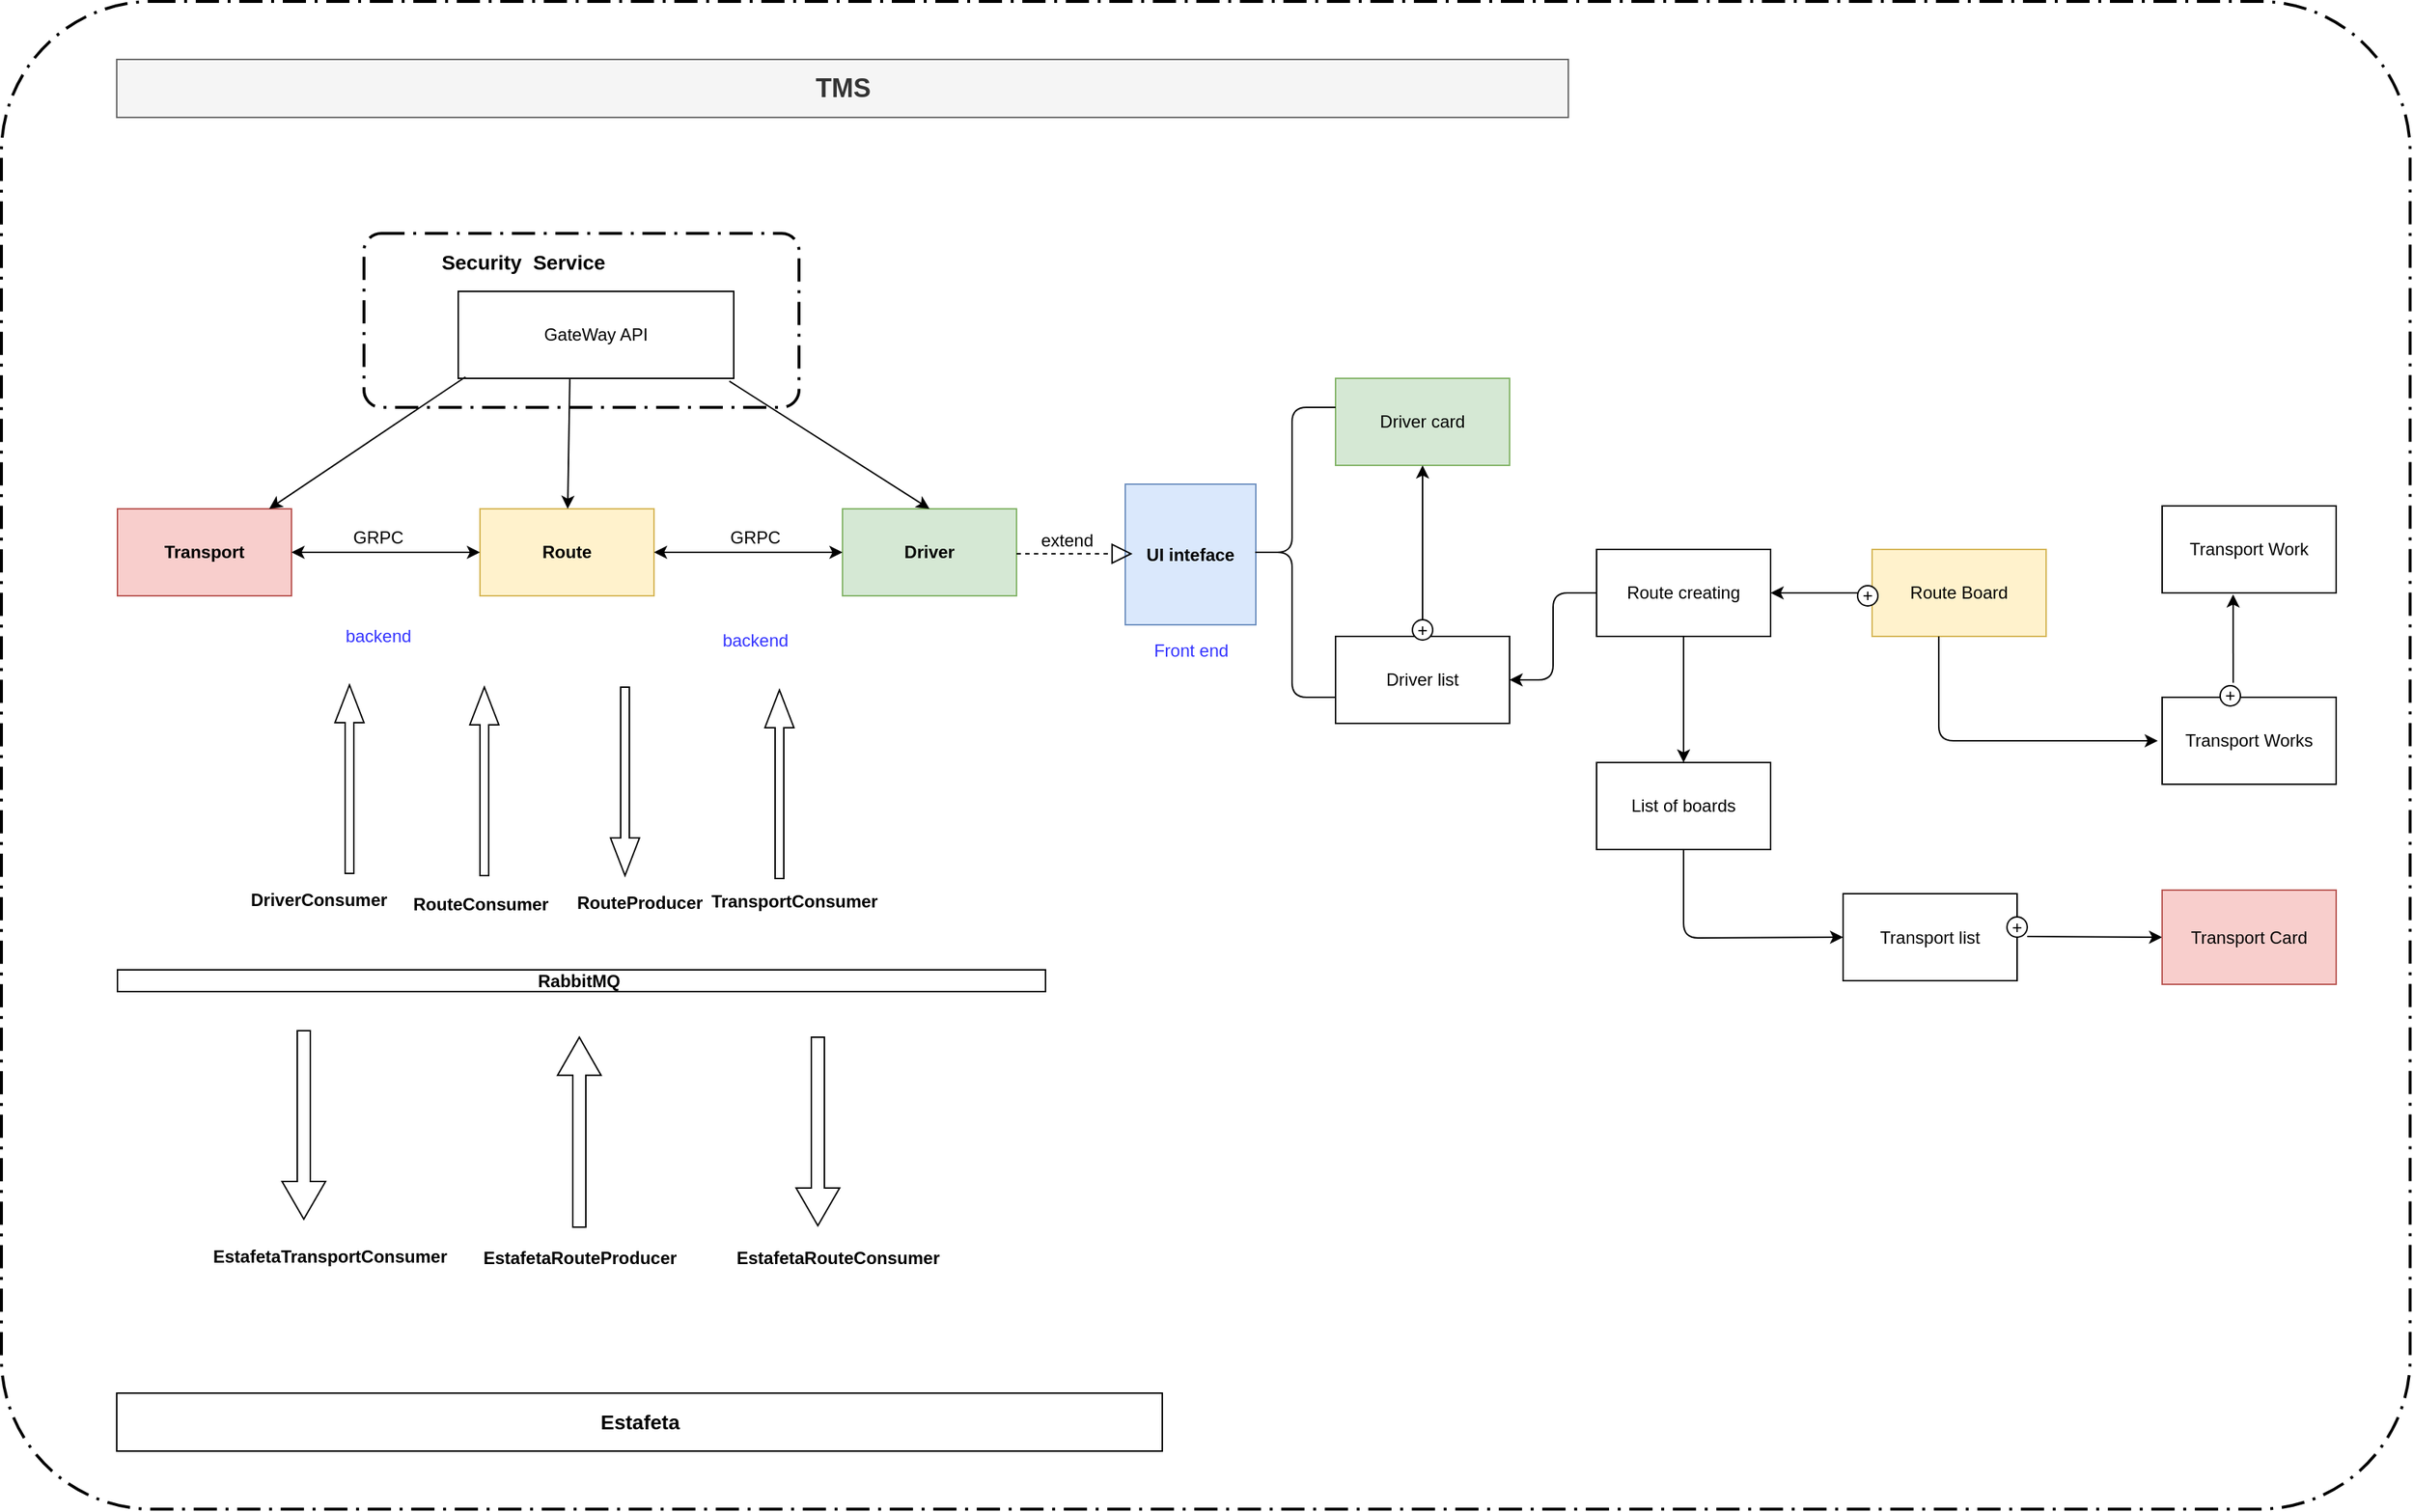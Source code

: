 <mxfile version="12.3.1" type="github" pages="1">
  <diagram name="Page-1" id="5f0bae14-7c28-e335-631c-24af17079c00">
    <mxGraphModel dx="1677" dy="1644" grid="1" gridSize="10" guides="1" tooltips="1" connect="1" arrows="1" fold="1" page="1" pageScale="1" pageWidth="1100" pageHeight="850" background="#ffffff" math="0" shadow="0">
      <root>
        <mxCell id="0"/>
        <mxCell id="1" parent="0"/>
        <mxCell id="9U_FHvRIvwocUFl6-Jfe-103" value="" style="rounded=1;arcSize=10;dashed=1;strokeColor=#000000;fillColor=none;gradientColor=none;dashPattern=8 3 1 3;strokeWidth=2;" parent="1" vertex="1">
          <mxGeometry x="120" y="-160" width="1661" height="1040" as="geometry"/>
        </mxCell>
        <mxCell id="9U_FHvRIvwocUFl6-Jfe-98" value="" style="rounded=1;arcSize=10;dashed=1;strokeColor=#000000;fillColor=none;gradientColor=none;dashPattern=8 3 1 3;strokeWidth=2;" parent="1" vertex="1">
          <mxGeometry x="370" width="300" height="120" as="geometry"/>
        </mxCell>
        <mxCell id="9U_FHvRIvwocUFl6-Jfe-1" value="GateWay API" style="rounded=0;whiteSpace=wrap;html=1;" parent="1" vertex="1">
          <mxGeometry x="435" y="40" width="190" height="60" as="geometry"/>
        </mxCell>
        <mxCell id="9U_FHvRIvwocUFl6-Jfe-2" value="&lt;b&gt;Transport&lt;/b&gt;" style="rounded=0;whiteSpace=wrap;html=1;fillColor=#f8cecc;strokeColor=#b85450;" parent="1" vertex="1">
          <mxGeometry x="200" y="190" width="120" height="60" as="geometry"/>
        </mxCell>
        <mxCell id="9U_FHvRIvwocUFl6-Jfe-3" value="&lt;b&gt;Route&lt;/b&gt;" style="rounded=0;whiteSpace=wrap;html=1;fillColor=#fff2cc;strokeColor=#d6b656;" parent="1" vertex="1">
          <mxGeometry x="450" y="190" width="120" height="60" as="geometry"/>
        </mxCell>
        <mxCell id="9U_FHvRIvwocUFl6-Jfe-4" value="&lt;b&gt;Driver&lt;/b&gt;" style="rounded=0;whiteSpace=wrap;html=1;fillColor=#d5e8d4;strokeColor=#82b366;" parent="1" vertex="1">
          <mxGeometry x="700" y="190" width="120" height="60" as="geometry"/>
        </mxCell>
        <mxCell id="9U_FHvRIvwocUFl6-Jfe-5" value="" style="endArrow=classic;html=1;" parent="1" target="9U_FHvRIvwocUFl6-Jfe-2" edge="1">
          <mxGeometry width="50" height="50" relative="1" as="geometry">
            <mxPoint x="440" y="99" as="sourcePoint"/>
            <mxPoint x="190" y="80" as="targetPoint"/>
          </mxGeometry>
        </mxCell>
        <mxCell id="9U_FHvRIvwocUFl6-Jfe-6" value="" style="endArrow=classic;html=1;exitX=0.405;exitY=1;exitDx=0;exitDy=0;exitPerimeter=0;" parent="1" source="9U_FHvRIvwocUFl6-Jfe-1" target="9U_FHvRIvwocUFl6-Jfe-3" edge="1">
          <mxGeometry width="50" height="50" relative="1" as="geometry">
            <mxPoint x="630" y="160" as="sourcePoint"/>
            <mxPoint x="680" y="110" as="targetPoint"/>
          </mxGeometry>
        </mxCell>
        <mxCell id="9U_FHvRIvwocUFl6-Jfe-7" value="" style="endArrow=classic;html=1;exitX=0.984;exitY=1.033;exitDx=0;exitDy=0;entryX=0.5;entryY=0;entryDx=0;entryDy=0;exitPerimeter=0;" parent="1" source="9U_FHvRIvwocUFl6-Jfe-1" target="9U_FHvRIvwocUFl6-Jfe-4" edge="1">
          <mxGeometry width="50" height="50" relative="1" as="geometry">
            <mxPoint x="660" y="240" as="sourcePoint"/>
            <mxPoint x="710" y="190" as="targetPoint"/>
          </mxGeometry>
        </mxCell>
        <mxCell id="9U_FHvRIvwocUFl6-Jfe-8" value="&lt;b&gt;RabbitMQ&amp;nbsp;&lt;/b&gt;" style="rounded=0;whiteSpace=wrap;html=1;" parent="1" vertex="1">
          <mxGeometry x="200" y="508" width="640" height="15" as="geometry"/>
        </mxCell>
        <mxCell id="9U_FHvRIvwocUFl6-Jfe-12" value="&lt;b&gt;&lt;font style=&quot;font-size: 14px&quot;&gt;Estafeta&lt;/font&gt;&lt;/b&gt;" style="rounded=0;whiteSpace=wrap;html=1;" parent="1" vertex="1">
          <mxGeometry x="199.5" y="800" width="721" height="40" as="geometry"/>
        </mxCell>
        <mxCell id="9U_FHvRIvwocUFl6-Jfe-13" value="" style="endArrow=classic;startArrow=classic;html=1;exitX=1;exitY=0.5;exitDx=0;exitDy=0;entryX=0;entryY=0.5;entryDx=0;entryDy=0;" parent="1" source="9U_FHvRIvwocUFl6-Jfe-2" target="9U_FHvRIvwocUFl6-Jfe-3" edge="1">
          <mxGeometry width="50" height="50" relative="1" as="geometry">
            <mxPoint x="350" y="250" as="sourcePoint"/>
            <mxPoint x="450" y="220" as="targetPoint"/>
          </mxGeometry>
        </mxCell>
        <mxCell id="9U_FHvRIvwocUFl6-Jfe-14" value="GRPC" style="text;html=1;strokeColor=none;fillColor=none;align=center;verticalAlign=middle;whiteSpace=wrap;rounded=0;" parent="1" vertex="1">
          <mxGeometry x="360" y="200" width="40" height="20" as="geometry"/>
        </mxCell>
        <mxCell id="9U_FHvRIvwocUFl6-Jfe-15" value="" style="endArrow=classic;startArrow=classic;html=1;exitX=1;exitY=0.5;exitDx=0;exitDy=0;entryX=0;entryY=0.5;entryDx=0;entryDy=0;" parent="1" source="9U_FHvRIvwocUFl6-Jfe-3" target="9U_FHvRIvwocUFl6-Jfe-4" edge="1">
          <mxGeometry width="50" height="50" relative="1" as="geometry">
            <mxPoint x="630" y="270" as="sourcePoint"/>
            <mxPoint x="680" y="220" as="targetPoint"/>
          </mxGeometry>
        </mxCell>
        <mxCell id="9U_FHvRIvwocUFl6-Jfe-16" value="GRPC" style="text;html=1;strokeColor=none;fillColor=none;align=center;verticalAlign=middle;whiteSpace=wrap;rounded=0;" parent="1" vertex="1">
          <mxGeometry x="620" y="200" width="40" height="20" as="geometry"/>
        </mxCell>
        <mxCell id="9U_FHvRIvwocUFl6-Jfe-26" value="&lt;b&gt;EstafetaRouteProducer&lt;/b&gt;" style="text;html=1;strokeColor=none;fillColor=none;align=center;verticalAlign=middle;whiteSpace=wrap;rounded=0;" parent="1" vertex="1">
          <mxGeometry x="498.5" y="696.5" width="40" height="20" as="geometry"/>
        </mxCell>
        <mxCell id="9U_FHvRIvwocUFl6-Jfe-27" value="&lt;b&gt;EstafetaRouteConsumer&lt;/b&gt;" style="text;html=1;strokeColor=none;fillColor=none;align=center;verticalAlign=middle;whiteSpace=wrap;rounded=0;" parent="1" vertex="1">
          <mxGeometry x="676.5" y="696.5" width="40" height="20" as="geometry"/>
        </mxCell>
        <mxCell id="9U_FHvRIvwocUFl6-Jfe-28" value="" style="shape=singleArrow;direction=north;whiteSpace=wrap;html=1;" parent="1" vertex="1">
          <mxGeometry x="503.5" y="554.5" width="30" height="131" as="geometry"/>
        </mxCell>
        <mxCell id="9U_FHvRIvwocUFl6-Jfe-29" value="" style="shape=singleArrow;direction=south;whiteSpace=wrap;html=1;" parent="1" vertex="1">
          <mxGeometry x="668" y="554.5" width="30" height="130" as="geometry"/>
        </mxCell>
        <mxCell id="9U_FHvRIvwocUFl6-Jfe-33" value="&lt;b&gt;UI inteface&lt;/b&gt;" style="rounded=0;whiteSpace=wrap;html=1;fillColor=#dae8fc;strokeColor=#6c8ebf;" parent="1" vertex="1">
          <mxGeometry x="895" y="173" width="90" height="97" as="geometry"/>
        </mxCell>
        <mxCell id="9U_FHvRIvwocUFl6-Jfe-34" value="&lt;font color=&quot;#3333ff&quot;&gt;backend&lt;/font&gt;" style="text;html=1;strokeColor=none;fillColor=none;align=center;verticalAlign=middle;whiteSpace=wrap;rounded=0;" parent="1" vertex="1">
          <mxGeometry x="360" y="268" width="40" height="20" as="geometry"/>
        </mxCell>
        <mxCell id="9U_FHvRIvwocUFl6-Jfe-35" value="&lt;font color=&quot;#3333ff&quot;&gt;backend&lt;/font&gt;" style="text;html=1;strokeColor=none;fillColor=none;align=center;verticalAlign=middle;whiteSpace=wrap;rounded=0;" parent="1" vertex="1">
          <mxGeometry x="620" y="270.5" width="40" height="20" as="geometry"/>
        </mxCell>
        <mxCell id="9U_FHvRIvwocUFl6-Jfe-36" value="Driver card" style="rounded=0;whiteSpace=wrap;html=1;fillColor=#d5e8d4;strokeColor=#82b366;" parent="1" vertex="1">
          <mxGeometry x="1040" y="100" width="120" height="60" as="geometry"/>
        </mxCell>
        <mxCell id="9U_FHvRIvwocUFl6-Jfe-37" value="Driver list" style="rounded=0;whiteSpace=wrap;html=1;" parent="1" vertex="1">
          <mxGeometry x="1040" y="278" width="120" height="60" as="geometry"/>
        </mxCell>
        <mxCell id="9U_FHvRIvwocUFl6-Jfe-38" value="&lt;font color=&quot;#3333ff&quot;&gt;Front end&lt;/font&gt;" style="text;html=1;strokeColor=none;fillColor=none;align=center;verticalAlign=middle;whiteSpace=wrap;rounded=0;" parent="1" vertex="1">
          <mxGeometry x="887.5" y="278" width="105" height="20" as="geometry"/>
        </mxCell>
        <mxCell id="9U_FHvRIvwocUFl6-Jfe-41" value="Route creating" style="rounded=0;whiteSpace=wrap;html=1;" parent="1" vertex="1">
          <mxGeometry x="1220" y="218" width="120" height="60" as="geometry"/>
        </mxCell>
        <mxCell id="9U_FHvRIvwocUFl6-Jfe-42" value="Route Board" style="rounded=0;whiteSpace=wrap;html=1;fillColor=#fff2cc;strokeColor=#d6b656;" parent="1" vertex="1">
          <mxGeometry x="1410" y="218" width="120" height="60" as="geometry"/>
        </mxCell>
        <mxCell id="9U_FHvRIvwocUFl6-Jfe-45" value="List of boards" style="rounded=0;whiteSpace=wrap;html=1;" parent="1" vertex="1">
          <mxGeometry x="1220" y="365" width="120" height="60" as="geometry"/>
        </mxCell>
        <mxCell id="9U_FHvRIvwocUFl6-Jfe-46" value="Transport list" style="rounded=0;whiteSpace=wrap;html=1;" parent="1" vertex="1">
          <mxGeometry x="1390" y="455.5" width="120" height="60" as="geometry"/>
        </mxCell>
        <mxCell id="9U_FHvRIvwocUFl6-Jfe-47" value="" style="endArrow=classic;html=1;entryX=0;entryY=0.5;entryDx=0;entryDy=0;" parent="1" edge="1" target="9U_FHvRIvwocUFl6-Jfe-48">
          <mxGeometry width="50" height="50" relative="1" as="geometry">
            <mxPoint x="1517" y="485" as="sourcePoint"/>
            <mxPoint x="1636" y="485" as="targetPoint"/>
          </mxGeometry>
        </mxCell>
        <mxCell id="9U_FHvRIvwocUFl6-Jfe-48" value="Transport Card" style="rounded=0;whiteSpace=wrap;html=1;fillColor=#f8cecc;strokeColor=#b85450;" parent="1" vertex="1">
          <mxGeometry x="1610" y="453" width="120" height="65" as="geometry"/>
        </mxCell>
        <mxCell id="9U_FHvRIvwocUFl6-Jfe-49" value="Transport Work" style="rounded=0;whiteSpace=wrap;html=1;" parent="1" vertex="1">
          <mxGeometry x="1610" y="188" width="120" height="60" as="geometry"/>
        </mxCell>
        <mxCell id="9U_FHvRIvwocUFl6-Jfe-50" value="Transport Works" style="rounded=0;whiteSpace=wrap;html=1;" parent="1" vertex="1">
          <mxGeometry x="1610" y="320" width="120" height="60" as="geometry"/>
        </mxCell>
        <mxCell id="9U_FHvRIvwocUFl6-Jfe-54" value="+" style="ellipse;whiteSpace=wrap;html=1;aspect=fixed;" parent="1" vertex="1">
          <mxGeometry x="1650" y="312" width="14" height="14" as="geometry"/>
        </mxCell>
        <mxCell id="9U_FHvRIvwocUFl6-Jfe-55" value="" style="edgeStyle=elbowEdgeStyle;elbow=vertical;endArrow=classic;html=1;exitX=0.392;exitY=-0.017;exitDx=0;exitDy=0;exitPerimeter=0;" parent="1" source="9U_FHvRIvwocUFl6-Jfe-50" target="9U_FHvRIvwocUFl6-Jfe-54" edge="1">
          <mxGeometry width="50" height="50" relative="1" as="geometry">
            <mxPoint x="1657" y="319" as="sourcePoint"/>
            <mxPoint x="1700" y="250" as="targetPoint"/>
          </mxGeometry>
        </mxCell>
        <mxCell id="9U_FHvRIvwocUFl6-Jfe-57" value="+" style="ellipse;whiteSpace=wrap;html=1;aspect=fixed;" parent="1" vertex="1">
          <mxGeometry x="1093" y="266.5" width="14" height="14" as="geometry"/>
        </mxCell>
        <mxCell id="9U_FHvRIvwocUFl6-Jfe-59" value="" style="edgeStyle=elbowEdgeStyle;elbow=vertical;endArrow=classic;html=1;entryX=1;entryY=0.5;entryDx=0;entryDy=0;exitX=0;exitY=0.5;exitDx=0;exitDy=0;" parent="1" source="9U_FHvRIvwocUFl6-Jfe-41" target="9U_FHvRIvwocUFl6-Jfe-37" edge="1">
          <mxGeometry width="50" height="50" relative="1" as="geometry">
            <mxPoint x="1220" y="360" as="sourcePoint"/>
            <mxPoint x="1270" y="310" as="targetPoint"/>
          </mxGeometry>
        </mxCell>
        <mxCell id="9U_FHvRIvwocUFl6-Jfe-62" value="" style="edgeStyle=elbowEdgeStyle;elbow=vertical;endArrow=classic;html=1;" parent="1" source="9U_FHvRIvwocUFl6-Jfe-42" target="9U_FHvRIvwocUFl6-Jfe-41" edge="1">
          <mxGeometry width="50" height="50" relative="1" as="geometry">
            <mxPoint x="1490" y="190" as="sourcePoint"/>
            <mxPoint x="1400" y="150" as="targetPoint"/>
          </mxGeometry>
        </mxCell>
        <mxCell id="9U_FHvRIvwocUFl6-Jfe-63" value="+" style="ellipse;whiteSpace=wrap;html=1;aspect=fixed;" parent="1" vertex="1">
          <mxGeometry x="1400" y="243" width="14" height="14" as="geometry"/>
        </mxCell>
        <mxCell id="9U_FHvRIvwocUFl6-Jfe-64" value="" style="endArrow=classic;html=1;exitX=0.5;exitY=1;exitDx=0;exitDy=0;entryX=0.5;entryY=0;entryDx=0;entryDy=0;" parent="1" source="9U_FHvRIvwocUFl6-Jfe-41" target="9U_FHvRIvwocUFl6-Jfe-45" edge="1">
          <mxGeometry width="50" height="50" relative="1" as="geometry">
            <mxPoint x="1270" y="370" as="sourcePoint"/>
            <mxPoint x="1320" y="320" as="targetPoint"/>
          </mxGeometry>
        </mxCell>
        <mxCell id="9U_FHvRIvwocUFl6-Jfe-65" value="" style="endArrow=classic;html=1;exitX=0.5;exitY=1;exitDx=0;exitDy=0;entryX=0;entryY=0.5;entryDx=0;entryDy=0;" parent="1" source="9U_FHvRIvwocUFl6-Jfe-45" target="9U_FHvRIvwocUFl6-Jfe-46" edge="1">
          <mxGeometry width="50" height="50" relative="1" as="geometry">
            <mxPoint x="1210" y="500" as="sourcePoint"/>
            <mxPoint x="1390" y="486" as="targetPoint"/>
            <Array as="points">
              <mxPoint x="1280" y="486"/>
            </Array>
          </mxGeometry>
        </mxCell>
        <mxCell id="9U_FHvRIvwocUFl6-Jfe-67" value="" style="endArrow=classic;html=1;exitX=0.383;exitY=1;exitDx=0;exitDy=0;exitPerimeter=0;" parent="1" source="9U_FHvRIvwocUFl6-Jfe-42" edge="1">
          <mxGeometry width="50" height="50" relative="1" as="geometry">
            <mxPoint x="1420" y="350" as="sourcePoint"/>
            <mxPoint x="1607" y="350" as="targetPoint"/>
            <Array as="points">
              <mxPoint x="1456" y="350"/>
            </Array>
          </mxGeometry>
        </mxCell>
        <mxCell id="9U_FHvRIvwocUFl6-Jfe-68" value="" style="endArrow=classic;html=1;exitX=0.5;exitY=0;exitDx=0;exitDy=0;" parent="1" source="9U_FHvRIvwocUFl6-Jfe-57" target="9U_FHvRIvwocUFl6-Jfe-36" edge="1">
          <mxGeometry width="50" height="50" relative="1" as="geometry">
            <mxPoint x="1100" y="260" as="sourcePoint"/>
            <mxPoint x="1130" y="220" as="targetPoint"/>
          </mxGeometry>
        </mxCell>
        <mxCell id="9U_FHvRIvwocUFl6-Jfe-70" value="+" style="ellipse;whiteSpace=wrap;html=1;aspect=fixed;" parent="1" vertex="1">
          <mxGeometry x="1503" y="471.5" width="14" height="14" as="geometry"/>
        </mxCell>
        <mxCell id="9U_FHvRIvwocUFl6-Jfe-74" value="" style="endArrow=classic;html=1;entryX=0.408;entryY=1.017;entryDx=0;entryDy=0;entryPerimeter=0;" parent="1" target="9U_FHvRIvwocUFl6-Jfe-49" edge="1">
          <mxGeometry width="50" height="50" relative="1" as="geometry">
            <mxPoint x="1659" y="310" as="sourcePoint"/>
            <mxPoint x="1660" y="250" as="targetPoint"/>
          </mxGeometry>
        </mxCell>
        <mxCell id="9U_FHvRIvwocUFl6-Jfe-76" value="" style="shape=curlyBracket;whiteSpace=wrap;html=1;rounded=1;" parent="1" vertex="1">
          <mxGeometry x="980" y="120" width="60" height="200" as="geometry"/>
        </mxCell>
        <mxCell id="9U_FHvRIvwocUFl6-Jfe-79" value="&lt;font style=&quot;font-size: 18px&quot;&gt;&lt;b&gt;TMS&lt;/b&gt;&lt;/font&gt;" style="rounded=0;whiteSpace=wrap;html=1;fillColor=#f5f5f5;strokeColor=#666666;fontColor=#333333;" parent="1" vertex="1">
          <mxGeometry x="199.5" y="-120" width="1001" height="40" as="geometry"/>
        </mxCell>
        <mxCell id="9U_FHvRIvwocUFl6-Jfe-81" value="" style="endArrow=block;dashed=1;endFill=0;endSize=12;html=1;" parent="1" edge="1">
          <mxGeometry width="160" relative="1" as="geometry">
            <mxPoint x="820" y="221" as="sourcePoint"/>
            <mxPoint x="900" y="221" as="targetPoint"/>
          </mxGeometry>
        </mxCell>
        <mxCell id="9U_FHvRIvwocUFl6-Jfe-82" value="extend" style="text;html=1;strokeColor=none;fillColor=none;align=center;verticalAlign=middle;whiteSpace=wrap;rounded=0;" parent="1" vertex="1">
          <mxGeometry x="835" y="201.5" width="40" height="20" as="geometry"/>
        </mxCell>
        <mxCell id="9U_FHvRIvwocUFl6-Jfe-88" value="&lt;b&gt;TransportConsumer&lt;/b&gt;" style="text;html=1;strokeColor=none;fillColor=none;align=center;verticalAlign=middle;whiteSpace=wrap;rounded=0;" parent="1" vertex="1">
          <mxGeometry x="616.5" y="451" width="100" height="20" as="geometry"/>
        </mxCell>
        <mxCell id="9U_FHvRIvwocUFl6-Jfe-91" value="&lt;b&gt;RouteProducer&lt;/b&gt;" style="text;html=1;" parent="1" vertex="1">
          <mxGeometry x="515" y="447.5" width="110" height="30" as="geometry"/>
        </mxCell>
        <mxCell id="9U_FHvRIvwocUFl6-Jfe-92" value="&lt;b&gt;RouteConsumer&lt;/b&gt;" style="text;html=1;" parent="1" vertex="1">
          <mxGeometry x="401.5" y="448.5" width="110" height="30" as="geometry"/>
        </mxCell>
        <mxCell id="9U_FHvRIvwocUFl6-Jfe-93" value="" style="shape=singleArrow;direction=north;whiteSpace=wrap;html=1;" parent="1" vertex="1">
          <mxGeometry x="443" y="313" width="20" height="130" as="geometry"/>
        </mxCell>
        <mxCell id="9U_FHvRIvwocUFl6-Jfe-94" value="" style="shape=singleArrow;direction=south;whiteSpace=wrap;html=1;" parent="1" vertex="1">
          <mxGeometry x="540" y="313" width="20" height="130" as="geometry"/>
        </mxCell>
        <mxCell id="9U_FHvRIvwocUFl6-Jfe-97" value="&lt;b&gt;EstafetaTransportConsumer&lt;/b&gt;" style="text;html=1;" parent="1" vertex="1">
          <mxGeometry x="263.5" y="691.5" width="110" height="30" as="geometry"/>
        </mxCell>
        <mxCell id="9U_FHvRIvwocUFl6-Jfe-99" value="&lt;b&gt;&lt;font style=&quot;font-size: 14px&quot;&gt;Security&amp;nbsp; Service&lt;/font&gt;&lt;/b&gt;" style="text;html=1;strokeColor=none;fillColor=none;align=center;verticalAlign=middle;whiteSpace=wrap;rounded=0;" parent="1" vertex="1">
          <mxGeometry x="410" y="10" width="140" height="20" as="geometry"/>
        </mxCell>
        <mxCell id="EuK43S3NXK1mafAbLH0_-3" value="" style="shape=singleArrow;direction=south;whiteSpace=wrap;html=1;" parent="1" vertex="1">
          <mxGeometry x="313.5" y="550" width="30" height="130" as="geometry"/>
        </mxCell>
        <mxCell id="EuK43S3NXK1mafAbLH0_-5" value="" style="shape=singleArrow;direction=north;whiteSpace=wrap;html=1;" parent="1" vertex="1">
          <mxGeometry x="350" y="311.5" width="20" height="130" as="geometry"/>
        </mxCell>
        <mxCell id="EuK43S3NXK1mafAbLH0_-6" value="&lt;b&gt;DriverConsumer&lt;/b&gt;" style="text;html=1;" parent="1" vertex="1">
          <mxGeometry x="290" y="446" width="110" height="30" as="geometry"/>
        </mxCell>
        <mxCell id="EuK43S3NXK1mafAbLH0_-7" value="" style="shape=singleArrow;direction=north;whiteSpace=wrap;html=1;" parent="1" vertex="1">
          <mxGeometry x="646.5" y="315" width="20" height="130" as="geometry"/>
        </mxCell>
      </root>
    </mxGraphModel>
  </diagram>
</mxfile>
